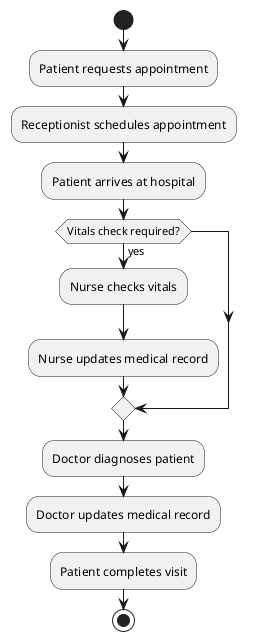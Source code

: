 @startuml
start

:Patient requests appointment;
:Receptionist schedules appointment;
:Patient arrives at hospital;

if (Vitals check required?) then (yes)
    :Nurse checks vitals;
    :Nurse updates medical record;
endif

:Doctor diagnoses patient;
:Doctor updates medical record;

:Patient completes visit;

stop
@enduml